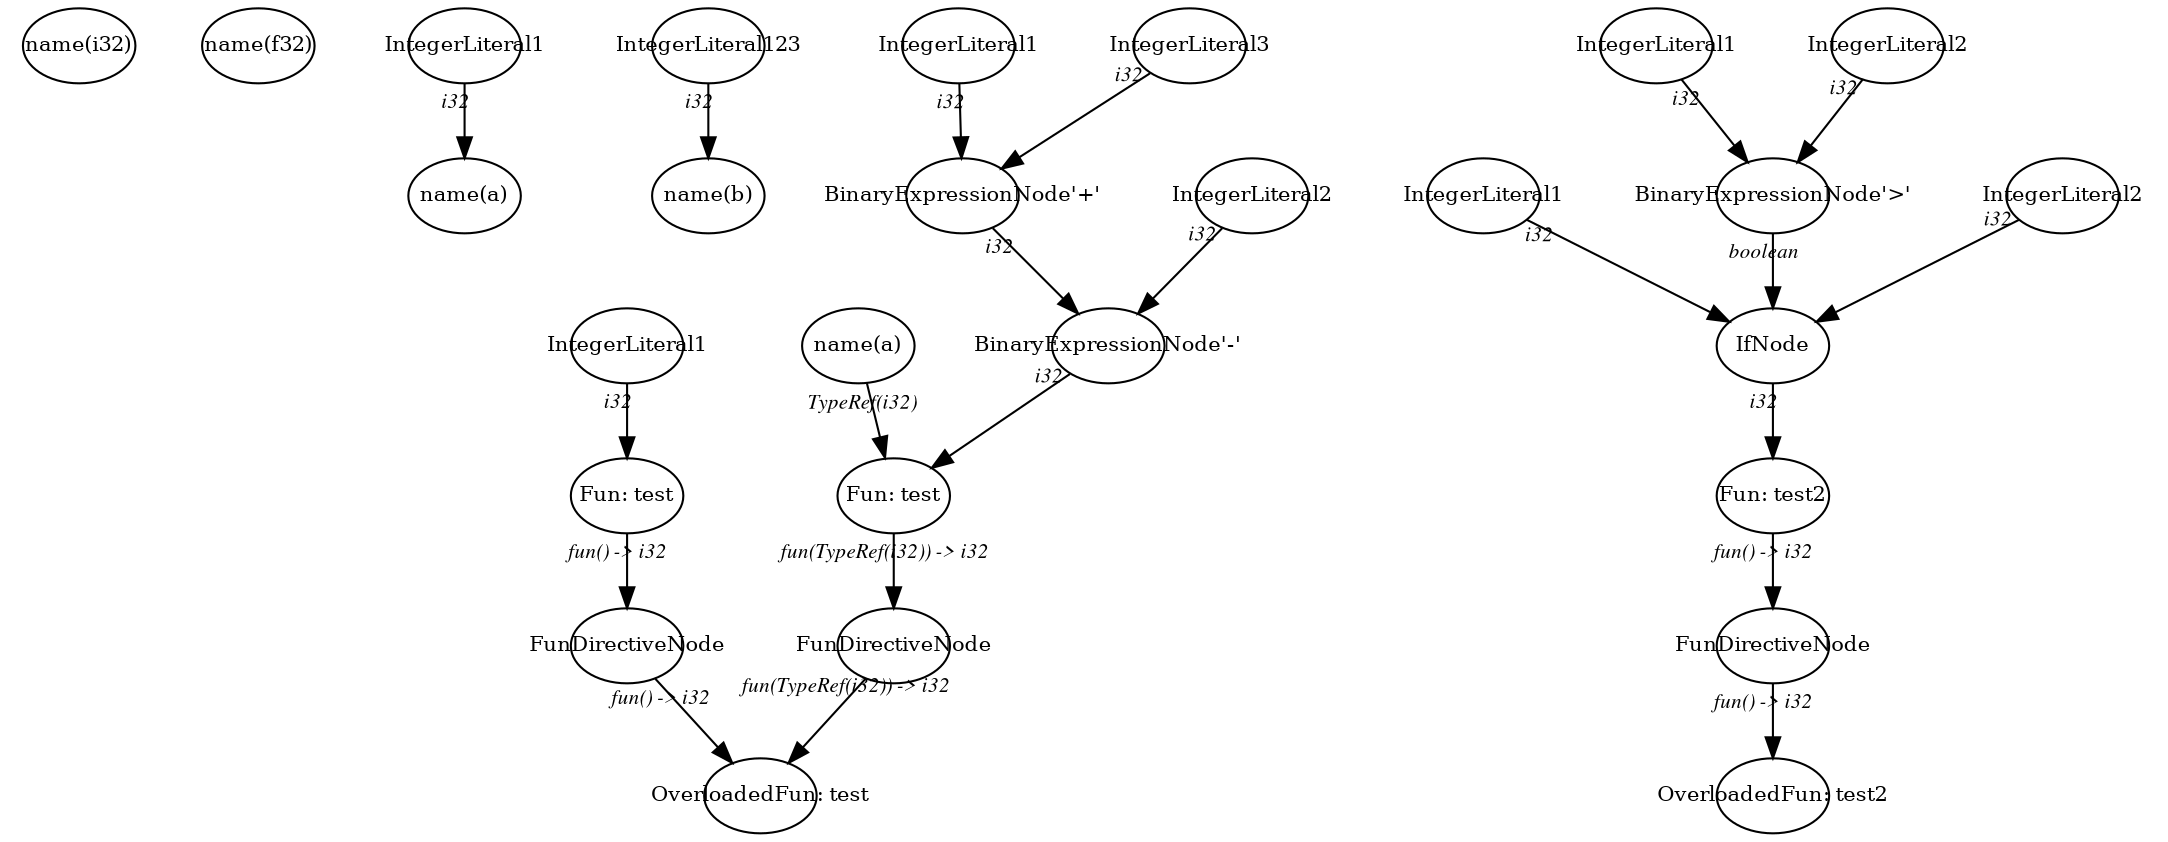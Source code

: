 digraph Document {
  node [fixedsize=shape fontsize=10]
  0 [label="name(i32)"];
  1 [label="name(f32)"];
  2 [label="name(a)"];
  3 [label="IntegerLiteral1"];
  4 [label="name(b)"];
  5 [label="IntegerLiteral123"];
  6 [label="OverloadedFun: test"];
  7 [label="FunDirectiveNode"];
  8 [label="Fun: test"];
  9 [label="IntegerLiteral1"];
  10 [label="FunDirectiveNode"];
  11 [label="Fun: test"];
  12 [label="name(a)"];
  13 [label="BinaryExpressionNode'-'"];
  14 [label="BinaryExpressionNode'+'"];
  15 [label="IntegerLiteral1"];
  16 [label="IntegerLiteral3"];
  17 [label="IntegerLiteral2"];
  18 [label="OverloadedFun: test2"];
  19 [label="FunDirectiveNode"];
  20 [label="Fun: test2"];
  21 [label="IfNode"];
  22 [label="IntegerLiteral1"];
  23 [label="BinaryExpressionNode'>'"];
  24 [label="IntegerLiteral1"];
  25 [label="IntegerLiteral2"];
  26 [label="IntegerLiteral2"];
  3 -> 2[taillabel="i32" labeldistance="1" fontname="times  italic" fontsize = 10  ];
  5 -> 4[taillabel="i32" labeldistance="1" fontname="times  italic" fontsize = 10  ];
  7 -> 6[taillabel="fun() -> i32" labeldistance="1" fontname="times  italic" fontsize = 10  ];
  8 -> 7[taillabel="fun() -> i32" labeldistance="1" fontname="times  italic" fontsize = 10  ];
  9 -> 8[taillabel="i32" labeldistance="1" fontname="times  italic" fontsize = 10  ];
  10 -> 6[taillabel="fun(TypeRef(i32)) -> i32" labeldistance="1" fontname="times  italic" fontsize = 10  ];
  11 -> 10[taillabel="fun(TypeRef(i32)) -> i32" labeldistance="1" fontname="times  italic" fontsize = 10  ];
  12 -> 11[taillabel="TypeRef(i32)" labeldistance="1" fontname="times  italic" fontsize = 10  ];
  13 -> 11[taillabel="i32" labeldistance="1" fontname="times  italic" fontsize = 10  ];
  14 -> 13[taillabel="i32" labeldistance="1" fontname="times  italic" fontsize = 10  ];
  15 -> 14[taillabel="i32" labeldistance="1" fontname="times  italic" fontsize = 10  ];
  16 -> 14[taillabel="i32" labeldistance="1" fontname="times  italic" fontsize = 10  ];
  17 -> 13[taillabel="i32" labeldistance="1" fontname="times  italic" fontsize = 10  ];
  19 -> 18[taillabel="fun() -> i32" labeldistance="1" fontname="times  italic" fontsize = 10  ];
  20 -> 19[taillabel="fun() -> i32" labeldistance="1" fontname="times  italic" fontsize = 10  ];
  21 -> 20[taillabel="i32" labeldistance="1" fontname="times  italic" fontsize = 10  ];
  22 -> 21[taillabel="i32" labeldistance="1" fontname="times  italic" fontsize = 10  ];
  23 -> 21[taillabel="boolean" labeldistance="1" fontname="times  italic" fontsize = 10  ];
  24 -> 23[taillabel="i32" labeldistance="1" fontname="times  italic" fontsize = 10  ];
  25 -> 23[taillabel="i32" labeldistance="1" fontname="times  italic" fontsize = 10  ];
  26 -> 21[taillabel="i32" labeldistance="1" fontname="times  italic" fontsize = 10  ];
  label="";
}
